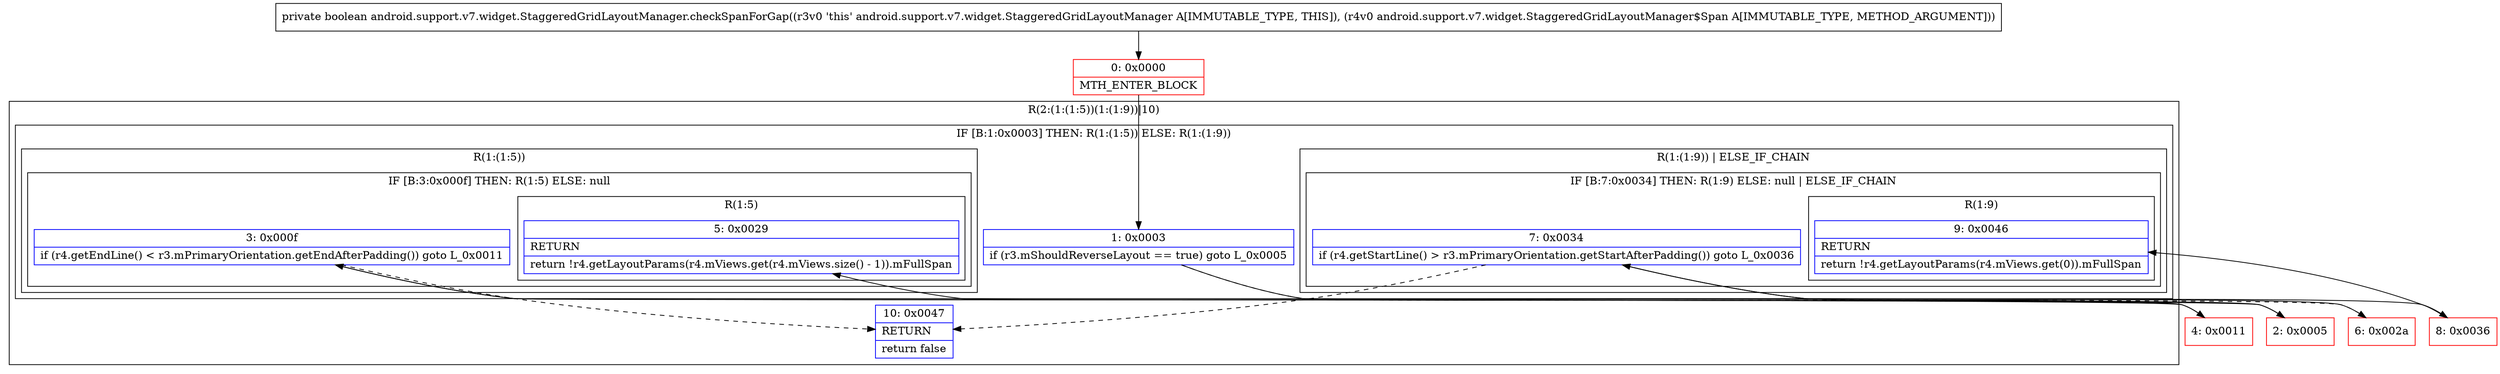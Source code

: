 digraph "CFG forandroid.support.v7.widget.StaggeredGridLayoutManager.checkSpanForGap(Landroid\/support\/v7\/widget\/StaggeredGridLayoutManager$Span;)Z" {
subgraph cluster_Region_1075291066 {
label = "R(2:(1:(1:5))(1:(1:9))|10)";
node [shape=record,color=blue];
subgraph cluster_IfRegion_750533861 {
label = "IF [B:1:0x0003] THEN: R(1:(1:5)) ELSE: R(1:(1:9))";
node [shape=record,color=blue];
Node_1 [shape=record,label="{1\:\ 0x0003|if (r3.mShouldReverseLayout == true) goto L_0x0005\l}"];
subgraph cluster_Region_361672747 {
label = "R(1:(1:5))";
node [shape=record,color=blue];
subgraph cluster_IfRegion_680626349 {
label = "IF [B:3:0x000f] THEN: R(1:5) ELSE: null";
node [shape=record,color=blue];
Node_3 [shape=record,label="{3\:\ 0x000f|if (r4.getEndLine() \< r3.mPrimaryOrientation.getEndAfterPadding()) goto L_0x0011\l}"];
subgraph cluster_Region_1432810614 {
label = "R(1:5)";
node [shape=record,color=blue];
Node_5 [shape=record,label="{5\:\ 0x0029|RETURN\l|return !r4.getLayoutParams(r4.mViews.get(r4.mViews.size() \- 1)).mFullSpan\l}"];
}
}
}
subgraph cluster_Region_410034475 {
label = "R(1:(1:9)) | ELSE_IF_CHAIN\l";
node [shape=record,color=blue];
subgraph cluster_IfRegion_2023708134 {
label = "IF [B:7:0x0034] THEN: R(1:9) ELSE: null | ELSE_IF_CHAIN\l";
node [shape=record,color=blue];
Node_7 [shape=record,label="{7\:\ 0x0034|if (r4.getStartLine() \> r3.mPrimaryOrientation.getStartAfterPadding()) goto L_0x0036\l}"];
subgraph cluster_Region_1559195320 {
label = "R(1:9)";
node [shape=record,color=blue];
Node_9 [shape=record,label="{9\:\ 0x0046|RETURN\l|return !r4.getLayoutParams(r4.mViews.get(0)).mFullSpan\l}"];
}
}
}
}
Node_10 [shape=record,label="{10\:\ 0x0047|RETURN\l|return false\l}"];
}
Node_0 [shape=record,color=red,label="{0\:\ 0x0000|MTH_ENTER_BLOCK\l}"];
Node_2 [shape=record,color=red,label="{2\:\ 0x0005}"];
Node_4 [shape=record,color=red,label="{4\:\ 0x0011}"];
Node_6 [shape=record,color=red,label="{6\:\ 0x002a}"];
Node_8 [shape=record,color=red,label="{8\:\ 0x0036}"];
MethodNode[shape=record,label="{private boolean android.support.v7.widget.StaggeredGridLayoutManager.checkSpanForGap((r3v0 'this' android.support.v7.widget.StaggeredGridLayoutManager A[IMMUTABLE_TYPE, THIS]), (r4v0 android.support.v7.widget.StaggeredGridLayoutManager$Span A[IMMUTABLE_TYPE, METHOD_ARGUMENT])) }"];
MethodNode -> Node_0;
Node_1 -> Node_2;
Node_1 -> Node_6[style=dashed];
Node_3 -> Node_4;
Node_3 -> Node_10[style=dashed];
Node_7 -> Node_8;
Node_7 -> Node_10[style=dashed];
Node_0 -> Node_1;
Node_2 -> Node_3;
Node_4 -> Node_5;
Node_6 -> Node_7;
Node_8 -> Node_9;
}

